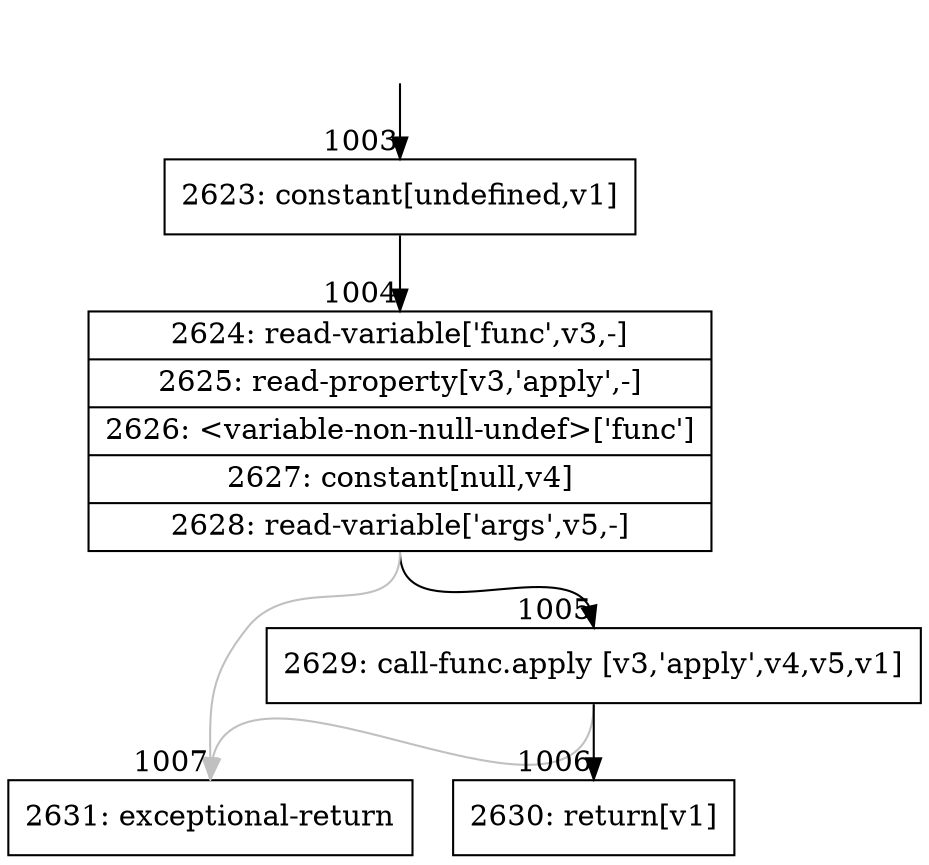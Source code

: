 digraph {
rankdir="TD"
BB_entry85[shape=none,label=""];
BB_entry85 -> BB1003 [tailport=s, headport=n, headlabel="    1003"]
BB1003 [shape=record label="{2623: constant[undefined,v1]}" ] 
BB1003 -> BB1004 [tailport=s, headport=n, headlabel="      1004"]
BB1004 [shape=record label="{2624: read-variable['func',v3,-]|2625: read-property[v3,'apply',-]|2626: \<variable-non-null-undef\>['func']|2627: constant[null,v4]|2628: read-variable['args',v5,-]}" ] 
BB1004 -> BB1005 [tailport=s, headport=n, headlabel="      1005"]
BB1004 -> BB1007 [tailport=s, headport=n, color=gray, headlabel="      1007"]
BB1005 [shape=record label="{2629: call-func.apply [v3,'apply',v4,v5,v1]}" ] 
BB1005 -> BB1006 [tailport=s, headport=n, headlabel="      1006"]
BB1005 -> BB1007 [tailport=s, headport=n, color=gray]
BB1006 [shape=record label="{2630: return[v1]}" ] 
BB1007 [shape=record label="{2631: exceptional-return}" ] 
//#$~ 768
}
